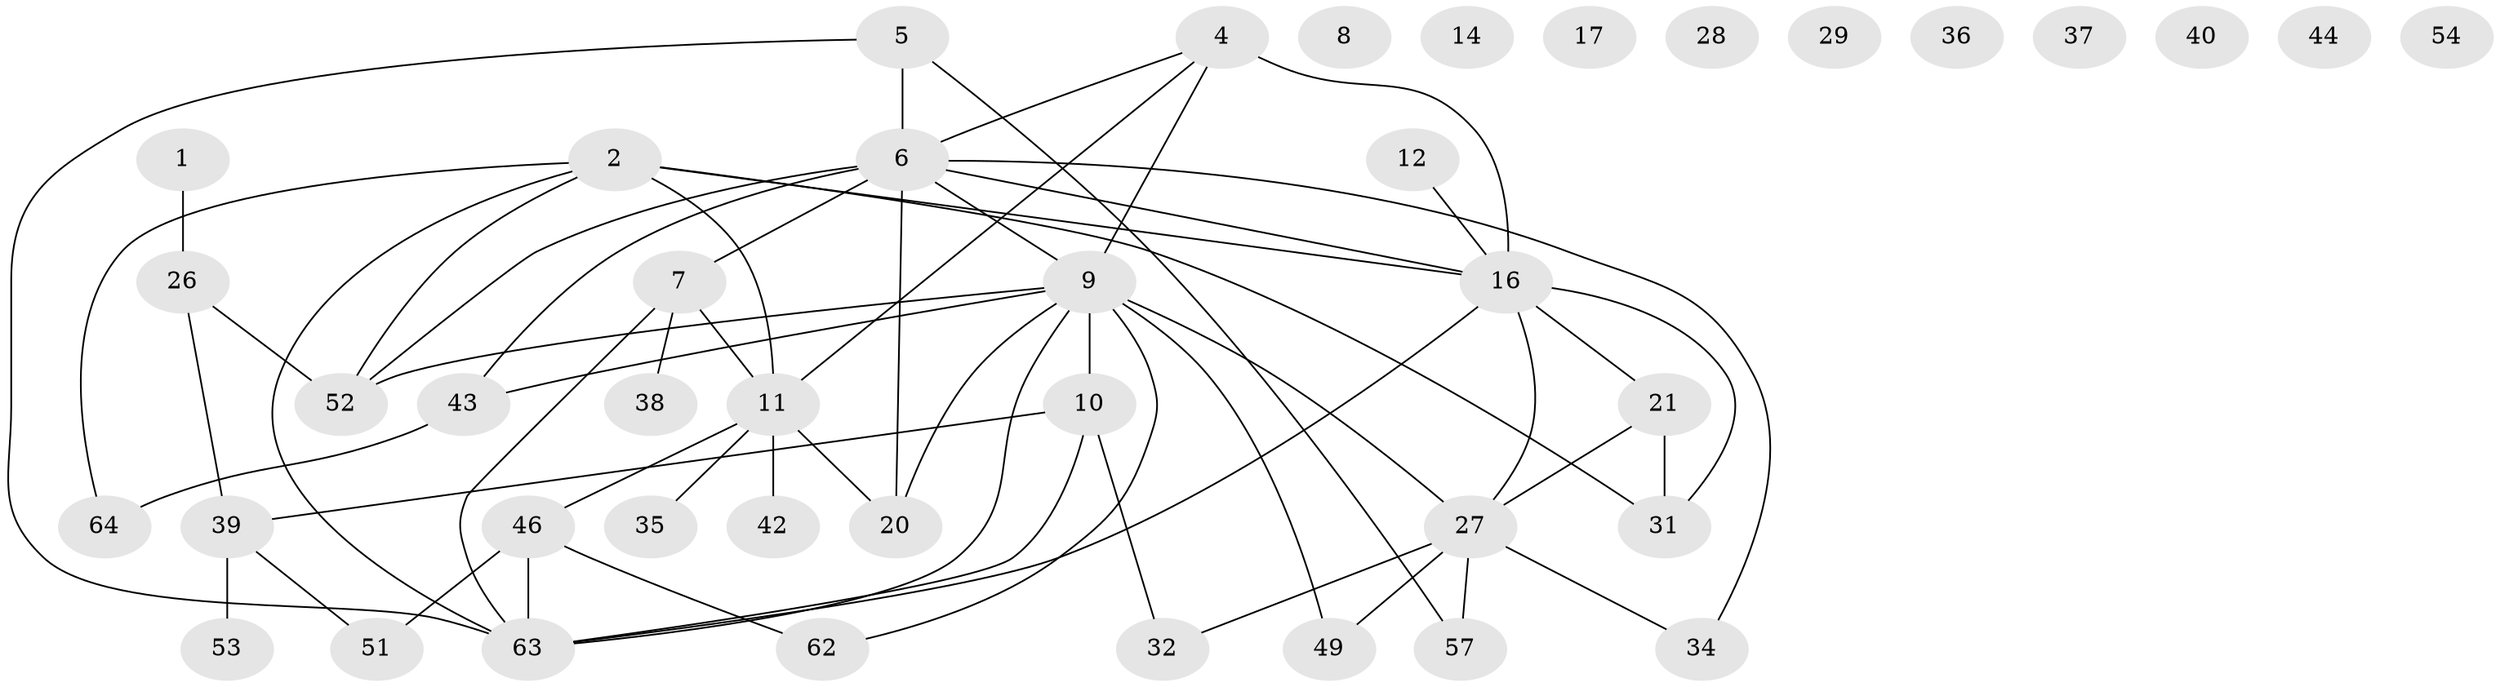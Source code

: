 // original degree distribution, {1: 0.19047619047619047, 3: 0.20238095238095238, 5: 0.07142857142857142, 2: 0.2261904761904762, 4: 0.16666666666666666, 0: 0.10714285714285714, 6: 0.011904761904761904, 8: 0.011904761904761904, 7: 0.011904761904761904}
// Generated by graph-tools (version 1.1) at 2025/12/03/09/25 04:12:54]
// undirected, 42 vertices, 58 edges
graph export_dot {
graph [start="1"]
  node [color=gray90,style=filled];
  1;
  2 [super="+3+65"];
  4 [super="+13"];
  5 [super="+56"];
  6 [super="+33"];
  7 [super="+19"];
  8;
  9 [super="+75+47+18+60"];
  10 [super="+48+24+15"];
  11 [super="+25+59"];
  12;
  14;
  16 [super="+68"];
  17;
  20 [super="+22"];
  21 [super="+30"];
  26 [super="+41"];
  27 [super="+71+70"];
  28;
  29 [super="+66"];
  31 [super="+61"];
  32;
  34 [super="+72"];
  35 [super="+82"];
  36;
  37;
  38;
  39 [super="+45"];
  40;
  42 [super="+55"];
  43 [super="+73"];
  44;
  46 [super="+50"];
  49;
  51;
  52 [super="+69"];
  53;
  54;
  57;
  62;
  63 [super="+67"];
  64;
  1 -- 26;
  2 -- 16;
  2 -- 52;
  2 -- 31;
  2 -- 64;
  2 -- 11;
  2 -- 63;
  4 -- 16;
  4 -- 6;
  4 -- 9 [weight=2];
  4 -- 11;
  5 -- 57;
  5 -- 6;
  5 -- 63;
  6 -- 9 [weight=2];
  6 -- 34;
  6 -- 43;
  6 -- 16;
  6 -- 7;
  6 -- 52;
  6 -- 20;
  7 -- 38;
  7 -- 11 [weight=2];
  7 -- 63;
  9 -- 10 [weight=2];
  9 -- 43;
  9 -- 49;
  9 -- 27;
  9 -- 62;
  9 -- 63;
  9 -- 52;
  9 -- 20;
  10 -- 32;
  10 -- 39;
  10 -- 63;
  11 -- 35;
  11 -- 42;
  11 -- 20;
  11 -- 46;
  12 -- 16;
  16 -- 21;
  16 -- 63;
  16 -- 31;
  16 -- 27;
  21 -- 31;
  21 -- 27;
  26 -- 52;
  26 -- 39;
  27 -- 32;
  27 -- 49;
  27 -- 57;
  27 -- 34;
  39 -- 51;
  39 -- 53;
  43 -- 64;
  46 -- 51;
  46 -- 62;
  46 -- 63;
}
